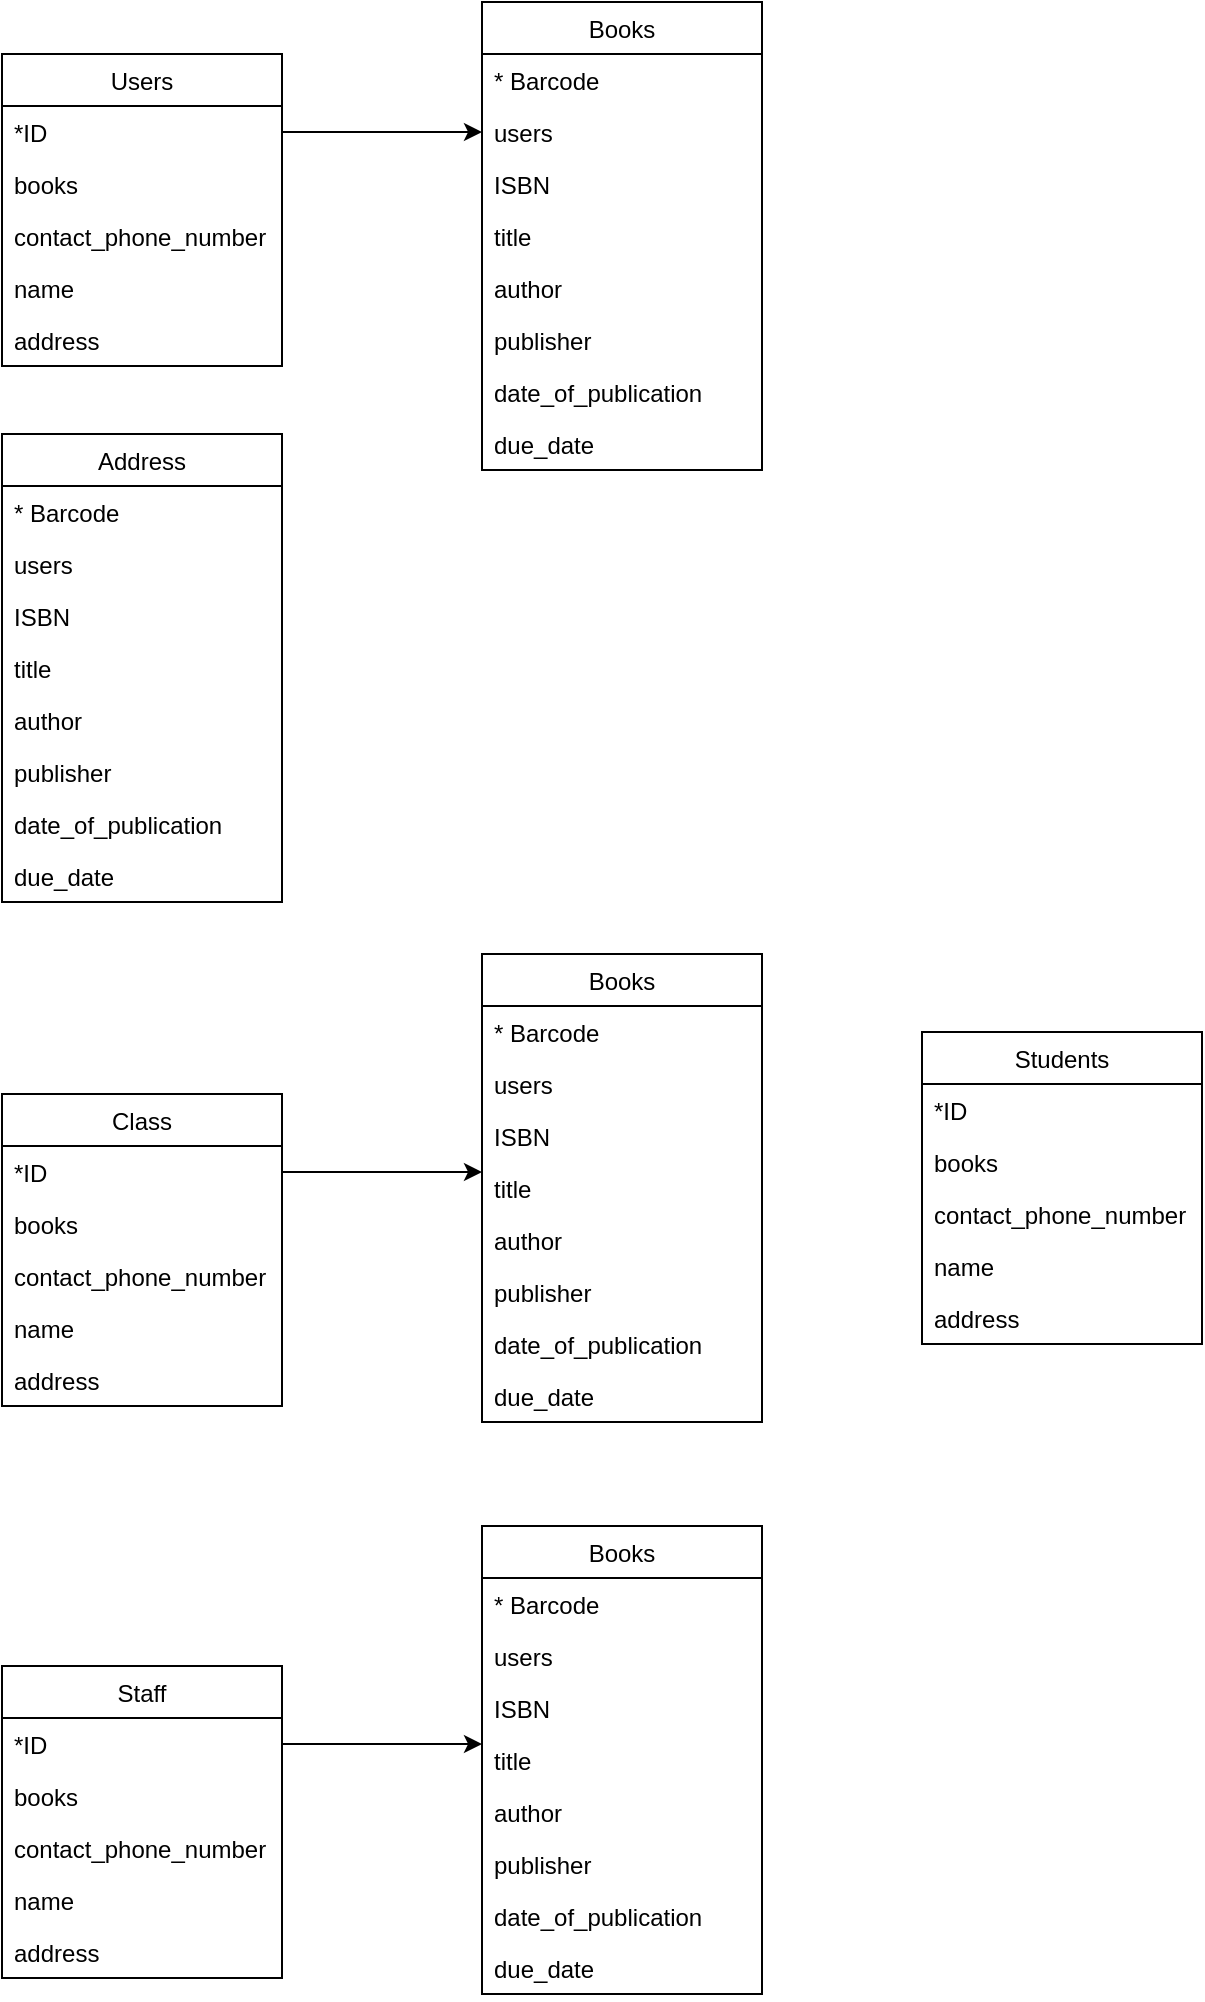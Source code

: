 <mxfile version="14.4.5" type="github">
  <diagram id="R2lEEEUBdFMjLlhIrx00" name="Page-1">
    <mxGraphModel dx="557" dy="672" grid="1" gridSize="10" guides="1" tooltips="1" connect="1" arrows="1" fold="1" page="1" pageScale="1" pageWidth="850" pageHeight="1100" math="0" shadow="0" extFonts="Permanent Marker^https://fonts.googleapis.com/css?family=Permanent+Marker">
      <root>
        <mxCell id="0" />
        <mxCell id="1" parent="0" />
        <mxCell id="ukiMxRc5v9U0ZkOO_Q2w-9" value="Users" style="swimlane;fontStyle=0;childLayout=stackLayout;horizontal=1;startSize=26;fillColor=none;horizontalStack=0;resizeParent=1;resizeParentMax=0;resizeLast=0;collapsible=1;marginBottom=0;" vertex="1" parent="1">
          <mxGeometry x="160" y="130" width="140" height="156" as="geometry" />
        </mxCell>
        <mxCell id="ukiMxRc5v9U0ZkOO_Q2w-12" value="*ID" style="text;strokeColor=none;fillColor=none;align=left;verticalAlign=top;spacingLeft=4;spacingRight=4;overflow=hidden;rotatable=0;points=[[0,0.5],[1,0.5]];portConstraint=eastwest;" vertex="1" parent="ukiMxRc5v9U0ZkOO_Q2w-9">
          <mxGeometry y="26" width="140" height="26" as="geometry" />
        </mxCell>
        <mxCell id="ukiMxRc5v9U0ZkOO_Q2w-3" value="books" style="text;strokeColor=none;fillColor=none;align=left;verticalAlign=top;spacingLeft=4;spacingRight=4;overflow=hidden;rotatable=0;points=[[0,0.5],[1,0.5]];portConstraint=eastwest;" vertex="1" parent="ukiMxRc5v9U0ZkOO_Q2w-9">
          <mxGeometry y="52" width="140" height="26" as="geometry" />
        </mxCell>
        <mxCell id="ukiMxRc5v9U0ZkOO_Q2w-31" value="contact_phone_number" style="text;strokeColor=none;fillColor=none;align=left;verticalAlign=top;spacingLeft=4;spacingRight=4;overflow=hidden;rotatable=0;points=[[0,0.5],[1,0.5]];portConstraint=eastwest;" vertex="1" parent="ukiMxRc5v9U0ZkOO_Q2w-9">
          <mxGeometry y="78" width="140" height="26" as="geometry" />
        </mxCell>
        <mxCell id="ukiMxRc5v9U0ZkOO_Q2w-10" value="name" style="text;strokeColor=none;fillColor=none;align=left;verticalAlign=top;spacingLeft=4;spacingRight=4;overflow=hidden;rotatable=0;points=[[0,0.5],[1,0.5]];portConstraint=eastwest;" vertex="1" parent="ukiMxRc5v9U0ZkOO_Q2w-9">
          <mxGeometry y="104" width="140" height="26" as="geometry" />
        </mxCell>
        <mxCell id="ukiMxRc5v9U0ZkOO_Q2w-11" value="address" style="text;strokeColor=none;fillColor=none;align=left;verticalAlign=top;spacingLeft=4;spacingRight=4;overflow=hidden;rotatable=0;points=[[0,0.5],[1,0.5]];portConstraint=eastwest;" vertex="1" parent="ukiMxRc5v9U0ZkOO_Q2w-9">
          <mxGeometry y="130" width="140" height="26" as="geometry" />
        </mxCell>
        <mxCell id="ukiMxRc5v9U0ZkOO_Q2w-16" value="Books" style="swimlane;fontStyle=0;childLayout=stackLayout;horizontal=1;startSize=26;fillColor=none;horizontalStack=0;resizeParent=1;resizeParentMax=0;resizeLast=0;collapsible=1;marginBottom=0;" vertex="1" parent="1">
          <mxGeometry x="400" y="104" width="140" height="234" as="geometry" />
        </mxCell>
        <mxCell id="ukiMxRc5v9U0ZkOO_Q2w-4" value="* Barcode" style="text;strokeColor=none;fillColor=none;align=left;verticalAlign=top;spacingLeft=4;spacingRight=4;overflow=hidden;rotatable=0;points=[[0,0.5],[1,0.5]];portConstraint=eastwest;" vertex="1" parent="ukiMxRc5v9U0ZkOO_Q2w-16">
          <mxGeometry y="26" width="140" height="26" as="geometry" />
        </mxCell>
        <mxCell id="ukiMxRc5v9U0ZkOO_Q2w-29" value="users" style="text;strokeColor=none;fillColor=none;align=left;verticalAlign=top;spacingLeft=4;spacingRight=4;overflow=hidden;rotatable=0;points=[[0,0.5],[1,0.5]];portConstraint=eastwest;" vertex="1" parent="ukiMxRc5v9U0ZkOO_Q2w-16">
          <mxGeometry y="52" width="140" height="26" as="geometry" />
        </mxCell>
        <mxCell id="ukiMxRc5v9U0ZkOO_Q2w-8" value="ISBN" style="text;strokeColor=none;fillColor=none;align=left;verticalAlign=top;spacingLeft=4;spacingRight=4;overflow=hidden;rotatable=0;points=[[0,0.5],[1,0.5]];portConstraint=eastwest;" vertex="1" parent="ukiMxRc5v9U0ZkOO_Q2w-16">
          <mxGeometry y="78" width="140" height="26" as="geometry" />
        </mxCell>
        <mxCell id="ukiMxRc5v9U0ZkOO_Q2w-32" value="title" style="text;strokeColor=none;fillColor=none;align=left;verticalAlign=top;spacingLeft=4;spacingRight=4;overflow=hidden;rotatable=0;points=[[0,0.5],[1,0.5]];portConstraint=eastwest;" vertex="1" parent="ukiMxRc5v9U0ZkOO_Q2w-16">
          <mxGeometry y="104" width="140" height="26" as="geometry" />
        </mxCell>
        <mxCell id="ukiMxRc5v9U0ZkOO_Q2w-5" value="author" style="text;strokeColor=none;fillColor=none;align=left;verticalAlign=top;spacingLeft=4;spacingRight=4;overflow=hidden;rotatable=0;points=[[0,0.5],[1,0.5]];portConstraint=eastwest;" vertex="1" parent="ukiMxRc5v9U0ZkOO_Q2w-16">
          <mxGeometry y="130" width="140" height="26" as="geometry" />
        </mxCell>
        <mxCell id="ukiMxRc5v9U0ZkOO_Q2w-6" value="publisher" style="text;strokeColor=none;fillColor=none;align=left;verticalAlign=top;spacingLeft=4;spacingRight=4;overflow=hidden;rotatable=0;points=[[0,0.5],[1,0.5]];portConstraint=eastwest;" vertex="1" parent="ukiMxRc5v9U0ZkOO_Q2w-16">
          <mxGeometry y="156" width="140" height="26" as="geometry" />
        </mxCell>
        <mxCell id="ukiMxRc5v9U0ZkOO_Q2w-7" value="date_of_publication" style="text;strokeColor=none;fillColor=none;align=left;verticalAlign=top;spacingLeft=4;spacingRight=4;overflow=hidden;rotatable=0;points=[[0,0.5],[1,0.5]];portConstraint=eastwest;" vertex="1" parent="ukiMxRc5v9U0ZkOO_Q2w-16">
          <mxGeometry y="182" width="140" height="26" as="geometry" />
        </mxCell>
        <mxCell id="ukiMxRc5v9U0ZkOO_Q2w-20" value="due_date" style="text;strokeColor=none;fillColor=none;align=left;verticalAlign=top;spacingLeft=4;spacingRight=4;overflow=hidden;rotatable=0;points=[[0,0.5],[1,0.5]];portConstraint=eastwest;" vertex="1" parent="ukiMxRc5v9U0ZkOO_Q2w-16">
          <mxGeometry y="208" width="140" height="26" as="geometry" />
        </mxCell>
        <mxCell id="ukiMxRc5v9U0ZkOO_Q2w-49" value="" style="endArrow=classic;html=1;exitX=1;exitY=0.5;exitDx=0;exitDy=0;entryX=0;entryY=0.5;entryDx=0;entryDy=0;" edge="1" parent="1" source="ukiMxRc5v9U0ZkOO_Q2w-12" target="ukiMxRc5v9U0ZkOO_Q2w-29">
          <mxGeometry width="50" height="50" relative="1" as="geometry">
            <mxPoint x="720" y="320" as="sourcePoint" />
            <mxPoint x="770" y="270" as="targetPoint" />
          </mxGeometry>
        </mxCell>
        <mxCell id="ukiMxRc5v9U0ZkOO_Q2w-50" value="Address" style="swimlane;fontStyle=0;childLayout=stackLayout;horizontal=1;startSize=26;fillColor=none;horizontalStack=0;resizeParent=1;resizeParentMax=0;resizeLast=0;collapsible=1;marginBottom=0;" vertex="1" parent="1">
          <mxGeometry x="160" y="320" width="140" height="234" as="geometry" />
        </mxCell>
        <mxCell id="ukiMxRc5v9U0ZkOO_Q2w-51" value="* Barcode" style="text;strokeColor=none;fillColor=none;align=left;verticalAlign=top;spacingLeft=4;spacingRight=4;overflow=hidden;rotatable=0;points=[[0,0.5],[1,0.5]];portConstraint=eastwest;" vertex="1" parent="ukiMxRc5v9U0ZkOO_Q2w-50">
          <mxGeometry y="26" width="140" height="26" as="geometry" />
        </mxCell>
        <mxCell id="ukiMxRc5v9U0ZkOO_Q2w-52" value="users" style="text;strokeColor=none;fillColor=none;align=left;verticalAlign=top;spacingLeft=4;spacingRight=4;overflow=hidden;rotatable=0;points=[[0,0.5],[1,0.5]];portConstraint=eastwest;" vertex="1" parent="ukiMxRc5v9U0ZkOO_Q2w-50">
          <mxGeometry y="52" width="140" height="26" as="geometry" />
        </mxCell>
        <mxCell id="ukiMxRc5v9U0ZkOO_Q2w-53" value="ISBN" style="text;strokeColor=none;fillColor=none;align=left;verticalAlign=top;spacingLeft=4;spacingRight=4;overflow=hidden;rotatable=0;points=[[0,0.5],[1,0.5]];portConstraint=eastwest;" vertex="1" parent="ukiMxRc5v9U0ZkOO_Q2w-50">
          <mxGeometry y="78" width="140" height="26" as="geometry" />
        </mxCell>
        <mxCell id="ukiMxRc5v9U0ZkOO_Q2w-54" value="title" style="text;strokeColor=none;fillColor=none;align=left;verticalAlign=top;spacingLeft=4;spacingRight=4;overflow=hidden;rotatable=0;points=[[0,0.5],[1,0.5]];portConstraint=eastwest;" vertex="1" parent="ukiMxRc5v9U0ZkOO_Q2w-50">
          <mxGeometry y="104" width="140" height="26" as="geometry" />
        </mxCell>
        <mxCell id="ukiMxRc5v9U0ZkOO_Q2w-55" value="author" style="text;strokeColor=none;fillColor=none;align=left;verticalAlign=top;spacingLeft=4;spacingRight=4;overflow=hidden;rotatable=0;points=[[0,0.5],[1,0.5]];portConstraint=eastwest;" vertex="1" parent="ukiMxRc5v9U0ZkOO_Q2w-50">
          <mxGeometry y="130" width="140" height="26" as="geometry" />
        </mxCell>
        <mxCell id="ukiMxRc5v9U0ZkOO_Q2w-56" value="publisher" style="text;strokeColor=none;fillColor=none;align=left;verticalAlign=top;spacingLeft=4;spacingRight=4;overflow=hidden;rotatable=0;points=[[0,0.5],[1,0.5]];portConstraint=eastwest;" vertex="1" parent="ukiMxRc5v9U0ZkOO_Q2w-50">
          <mxGeometry y="156" width="140" height="26" as="geometry" />
        </mxCell>
        <mxCell id="ukiMxRc5v9U0ZkOO_Q2w-57" value="date_of_publication" style="text;strokeColor=none;fillColor=none;align=left;verticalAlign=top;spacingLeft=4;spacingRight=4;overflow=hidden;rotatable=0;points=[[0,0.5],[1,0.5]];portConstraint=eastwest;" vertex="1" parent="ukiMxRc5v9U0ZkOO_Q2w-50">
          <mxGeometry y="182" width="140" height="26" as="geometry" />
        </mxCell>
        <mxCell id="ukiMxRc5v9U0ZkOO_Q2w-58" value="due_date" style="text;strokeColor=none;fillColor=none;align=left;verticalAlign=top;spacingLeft=4;spacingRight=4;overflow=hidden;rotatable=0;points=[[0,0.5],[1,0.5]];portConstraint=eastwest;" vertex="1" parent="ukiMxRc5v9U0ZkOO_Q2w-50">
          <mxGeometry y="208" width="140" height="26" as="geometry" />
        </mxCell>
        <mxCell id="ukiMxRc5v9U0ZkOO_Q2w-59" value="Class" style="swimlane;fontStyle=0;childLayout=stackLayout;horizontal=1;startSize=26;fillColor=none;horizontalStack=0;resizeParent=1;resizeParentMax=0;resizeLast=0;collapsible=1;marginBottom=0;" vertex="1" parent="1">
          <mxGeometry x="160" y="650" width="140" height="156" as="geometry" />
        </mxCell>
        <mxCell id="ukiMxRc5v9U0ZkOO_Q2w-60" value="*ID" style="text;strokeColor=none;fillColor=none;align=left;verticalAlign=top;spacingLeft=4;spacingRight=4;overflow=hidden;rotatable=0;points=[[0,0.5],[1,0.5]];portConstraint=eastwest;" vertex="1" parent="ukiMxRc5v9U0ZkOO_Q2w-59">
          <mxGeometry y="26" width="140" height="26" as="geometry" />
        </mxCell>
        <mxCell id="ukiMxRc5v9U0ZkOO_Q2w-61" value="books" style="text;strokeColor=none;fillColor=none;align=left;verticalAlign=top;spacingLeft=4;spacingRight=4;overflow=hidden;rotatable=0;points=[[0,0.5],[1,0.5]];portConstraint=eastwest;" vertex="1" parent="ukiMxRc5v9U0ZkOO_Q2w-59">
          <mxGeometry y="52" width="140" height="26" as="geometry" />
        </mxCell>
        <mxCell id="ukiMxRc5v9U0ZkOO_Q2w-62" value="contact_phone_number" style="text;strokeColor=none;fillColor=none;align=left;verticalAlign=top;spacingLeft=4;spacingRight=4;overflow=hidden;rotatable=0;points=[[0,0.5],[1,0.5]];portConstraint=eastwest;" vertex="1" parent="ukiMxRc5v9U0ZkOO_Q2w-59">
          <mxGeometry y="78" width="140" height="26" as="geometry" />
        </mxCell>
        <mxCell id="ukiMxRc5v9U0ZkOO_Q2w-63" value="name" style="text;strokeColor=none;fillColor=none;align=left;verticalAlign=top;spacingLeft=4;spacingRight=4;overflow=hidden;rotatable=0;points=[[0,0.5],[1,0.5]];portConstraint=eastwest;" vertex="1" parent="ukiMxRc5v9U0ZkOO_Q2w-59">
          <mxGeometry y="104" width="140" height="26" as="geometry" />
        </mxCell>
        <mxCell id="ukiMxRc5v9U0ZkOO_Q2w-64" value="address" style="text;strokeColor=none;fillColor=none;align=left;verticalAlign=top;spacingLeft=4;spacingRight=4;overflow=hidden;rotatable=0;points=[[0,0.5],[1,0.5]];portConstraint=eastwest;" vertex="1" parent="ukiMxRc5v9U0ZkOO_Q2w-59">
          <mxGeometry y="130" width="140" height="26" as="geometry" />
        </mxCell>
        <mxCell id="ukiMxRc5v9U0ZkOO_Q2w-65" value="" style="endArrow=classic;html=1;exitX=1;exitY=0.5;exitDx=0;exitDy=0;entryX=0;entryY=0.5;entryDx=0;entryDy=0;" edge="1" parent="1" source="ukiMxRc5v9U0ZkOO_Q2w-60">
          <mxGeometry width="50" height="50" relative="1" as="geometry">
            <mxPoint x="720" y="840" as="sourcePoint" />
            <mxPoint x="400" y="689" as="targetPoint" />
          </mxGeometry>
        </mxCell>
        <mxCell id="ukiMxRc5v9U0ZkOO_Q2w-66" value="Books" style="swimlane;fontStyle=0;childLayout=stackLayout;horizontal=1;startSize=26;fillColor=none;horizontalStack=0;resizeParent=1;resizeParentMax=0;resizeLast=0;collapsible=1;marginBottom=0;" vertex="1" parent="1">
          <mxGeometry x="400" y="580" width="140" height="234" as="geometry" />
        </mxCell>
        <mxCell id="ukiMxRc5v9U0ZkOO_Q2w-67" value="* Barcode" style="text;strokeColor=none;fillColor=none;align=left;verticalAlign=top;spacingLeft=4;spacingRight=4;overflow=hidden;rotatable=0;points=[[0,0.5],[1,0.5]];portConstraint=eastwest;" vertex="1" parent="ukiMxRc5v9U0ZkOO_Q2w-66">
          <mxGeometry y="26" width="140" height="26" as="geometry" />
        </mxCell>
        <mxCell id="ukiMxRc5v9U0ZkOO_Q2w-68" value="users" style="text;strokeColor=none;fillColor=none;align=left;verticalAlign=top;spacingLeft=4;spacingRight=4;overflow=hidden;rotatable=0;points=[[0,0.5],[1,0.5]];portConstraint=eastwest;" vertex="1" parent="ukiMxRc5v9U0ZkOO_Q2w-66">
          <mxGeometry y="52" width="140" height="26" as="geometry" />
        </mxCell>
        <mxCell id="ukiMxRc5v9U0ZkOO_Q2w-69" value="ISBN" style="text;strokeColor=none;fillColor=none;align=left;verticalAlign=top;spacingLeft=4;spacingRight=4;overflow=hidden;rotatable=0;points=[[0,0.5],[1,0.5]];portConstraint=eastwest;" vertex="1" parent="ukiMxRc5v9U0ZkOO_Q2w-66">
          <mxGeometry y="78" width="140" height="26" as="geometry" />
        </mxCell>
        <mxCell id="ukiMxRc5v9U0ZkOO_Q2w-70" value="title" style="text;strokeColor=none;fillColor=none;align=left;verticalAlign=top;spacingLeft=4;spacingRight=4;overflow=hidden;rotatable=0;points=[[0,0.5],[1,0.5]];portConstraint=eastwest;" vertex="1" parent="ukiMxRc5v9U0ZkOO_Q2w-66">
          <mxGeometry y="104" width="140" height="26" as="geometry" />
        </mxCell>
        <mxCell id="ukiMxRc5v9U0ZkOO_Q2w-71" value="author" style="text;strokeColor=none;fillColor=none;align=left;verticalAlign=top;spacingLeft=4;spacingRight=4;overflow=hidden;rotatable=0;points=[[0,0.5],[1,0.5]];portConstraint=eastwest;" vertex="1" parent="ukiMxRc5v9U0ZkOO_Q2w-66">
          <mxGeometry y="130" width="140" height="26" as="geometry" />
        </mxCell>
        <mxCell id="ukiMxRc5v9U0ZkOO_Q2w-72" value="publisher" style="text;strokeColor=none;fillColor=none;align=left;verticalAlign=top;spacingLeft=4;spacingRight=4;overflow=hidden;rotatable=0;points=[[0,0.5],[1,0.5]];portConstraint=eastwest;" vertex="1" parent="ukiMxRc5v9U0ZkOO_Q2w-66">
          <mxGeometry y="156" width="140" height="26" as="geometry" />
        </mxCell>
        <mxCell id="ukiMxRc5v9U0ZkOO_Q2w-73" value="date_of_publication" style="text;strokeColor=none;fillColor=none;align=left;verticalAlign=top;spacingLeft=4;spacingRight=4;overflow=hidden;rotatable=0;points=[[0,0.5],[1,0.5]];portConstraint=eastwest;" vertex="1" parent="ukiMxRc5v9U0ZkOO_Q2w-66">
          <mxGeometry y="182" width="140" height="26" as="geometry" />
        </mxCell>
        <mxCell id="ukiMxRc5v9U0ZkOO_Q2w-74" value="due_date" style="text;strokeColor=none;fillColor=none;align=left;verticalAlign=top;spacingLeft=4;spacingRight=4;overflow=hidden;rotatable=0;points=[[0,0.5],[1,0.5]];portConstraint=eastwest;" vertex="1" parent="ukiMxRc5v9U0ZkOO_Q2w-66">
          <mxGeometry y="208" width="140" height="26" as="geometry" />
        </mxCell>
        <mxCell id="ukiMxRc5v9U0ZkOO_Q2w-75" value="Students" style="swimlane;fontStyle=0;childLayout=stackLayout;horizontal=1;startSize=26;fillColor=none;horizontalStack=0;resizeParent=1;resizeParentMax=0;resizeLast=0;collapsible=1;marginBottom=0;" vertex="1" parent="1">
          <mxGeometry x="620" y="619" width="140" height="156" as="geometry" />
        </mxCell>
        <mxCell id="ukiMxRc5v9U0ZkOO_Q2w-76" value="*ID" style="text;strokeColor=none;fillColor=none;align=left;verticalAlign=top;spacingLeft=4;spacingRight=4;overflow=hidden;rotatable=0;points=[[0,0.5],[1,0.5]];portConstraint=eastwest;" vertex="1" parent="ukiMxRc5v9U0ZkOO_Q2w-75">
          <mxGeometry y="26" width="140" height="26" as="geometry" />
        </mxCell>
        <mxCell id="ukiMxRc5v9U0ZkOO_Q2w-77" value="books" style="text;strokeColor=none;fillColor=none;align=left;verticalAlign=top;spacingLeft=4;spacingRight=4;overflow=hidden;rotatable=0;points=[[0,0.5],[1,0.5]];portConstraint=eastwest;" vertex="1" parent="ukiMxRc5v9U0ZkOO_Q2w-75">
          <mxGeometry y="52" width="140" height="26" as="geometry" />
        </mxCell>
        <mxCell id="ukiMxRc5v9U0ZkOO_Q2w-78" value="contact_phone_number" style="text;strokeColor=none;fillColor=none;align=left;verticalAlign=top;spacingLeft=4;spacingRight=4;overflow=hidden;rotatable=0;points=[[0,0.5],[1,0.5]];portConstraint=eastwest;" vertex="1" parent="ukiMxRc5v9U0ZkOO_Q2w-75">
          <mxGeometry y="78" width="140" height="26" as="geometry" />
        </mxCell>
        <mxCell id="ukiMxRc5v9U0ZkOO_Q2w-79" value="name" style="text;strokeColor=none;fillColor=none;align=left;verticalAlign=top;spacingLeft=4;spacingRight=4;overflow=hidden;rotatable=0;points=[[0,0.5],[1,0.5]];portConstraint=eastwest;" vertex="1" parent="ukiMxRc5v9U0ZkOO_Q2w-75">
          <mxGeometry y="104" width="140" height="26" as="geometry" />
        </mxCell>
        <mxCell id="ukiMxRc5v9U0ZkOO_Q2w-80" value="address" style="text;strokeColor=none;fillColor=none;align=left;verticalAlign=top;spacingLeft=4;spacingRight=4;overflow=hidden;rotatable=0;points=[[0,0.5],[1,0.5]];portConstraint=eastwest;" vertex="1" parent="ukiMxRc5v9U0ZkOO_Q2w-75">
          <mxGeometry y="130" width="140" height="26" as="geometry" />
        </mxCell>
        <mxCell id="ukiMxRc5v9U0ZkOO_Q2w-81" value="Staff" style="swimlane;fontStyle=0;childLayout=stackLayout;horizontal=1;startSize=26;fillColor=none;horizontalStack=0;resizeParent=1;resizeParentMax=0;resizeLast=0;collapsible=1;marginBottom=0;" vertex="1" parent="1">
          <mxGeometry x="160" y="936" width="140" height="156" as="geometry" />
        </mxCell>
        <mxCell id="ukiMxRc5v9U0ZkOO_Q2w-82" value="*ID" style="text;strokeColor=none;fillColor=none;align=left;verticalAlign=top;spacingLeft=4;spacingRight=4;overflow=hidden;rotatable=0;points=[[0,0.5],[1,0.5]];portConstraint=eastwest;" vertex="1" parent="ukiMxRc5v9U0ZkOO_Q2w-81">
          <mxGeometry y="26" width="140" height="26" as="geometry" />
        </mxCell>
        <mxCell id="ukiMxRc5v9U0ZkOO_Q2w-83" value="books" style="text;strokeColor=none;fillColor=none;align=left;verticalAlign=top;spacingLeft=4;spacingRight=4;overflow=hidden;rotatable=0;points=[[0,0.5],[1,0.5]];portConstraint=eastwest;" vertex="1" parent="ukiMxRc5v9U0ZkOO_Q2w-81">
          <mxGeometry y="52" width="140" height="26" as="geometry" />
        </mxCell>
        <mxCell id="ukiMxRc5v9U0ZkOO_Q2w-84" value="contact_phone_number" style="text;strokeColor=none;fillColor=none;align=left;verticalAlign=top;spacingLeft=4;spacingRight=4;overflow=hidden;rotatable=0;points=[[0,0.5],[1,0.5]];portConstraint=eastwest;" vertex="1" parent="ukiMxRc5v9U0ZkOO_Q2w-81">
          <mxGeometry y="78" width="140" height="26" as="geometry" />
        </mxCell>
        <mxCell id="ukiMxRc5v9U0ZkOO_Q2w-85" value="name" style="text;strokeColor=none;fillColor=none;align=left;verticalAlign=top;spacingLeft=4;spacingRight=4;overflow=hidden;rotatable=0;points=[[0,0.5],[1,0.5]];portConstraint=eastwest;" vertex="1" parent="ukiMxRc5v9U0ZkOO_Q2w-81">
          <mxGeometry y="104" width="140" height="26" as="geometry" />
        </mxCell>
        <mxCell id="ukiMxRc5v9U0ZkOO_Q2w-86" value="address" style="text;strokeColor=none;fillColor=none;align=left;verticalAlign=top;spacingLeft=4;spacingRight=4;overflow=hidden;rotatable=0;points=[[0,0.5],[1,0.5]];portConstraint=eastwest;" vertex="1" parent="ukiMxRc5v9U0ZkOO_Q2w-81">
          <mxGeometry y="130" width="140" height="26" as="geometry" />
        </mxCell>
        <mxCell id="ukiMxRc5v9U0ZkOO_Q2w-87" value="" style="endArrow=classic;html=1;exitX=1;exitY=0.5;exitDx=0;exitDy=0;entryX=0;entryY=0.5;entryDx=0;entryDy=0;" edge="1" parent="1" source="ukiMxRc5v9U0ZkOO_Q2w-82">
          <mxGeometry width="50" height="50" relative="1" as="geometry">
            <mxPoint x="720" y="1126" as="sourcePoint" />
            <mxPoint x="400" y="975" as="targetPoint" />
          </mxGeometry>
        </mxCell>
        <mxCell id="ukiMxRc5v9U0ZkOO_Q2w-88" value="Books" style="swimlane;fontStyle=0;childLayout=stackLayout;horizontal=1;startSize=26;fillColor=none;horizontalStack=0;resizeParent=1;resizeParentMax=0;resizeLast=0;collapsible=1;marginBottom=0;" vertex="1" parent="1">
          <mxGeometry x="400" y="866" width="140" height="234" as="geometry" />
        </mxCell>
        <mxCell id="ukiMxRc5v9U0ZkOO_Q2w-89" value="* Barcode" style="text;strokeColor=none;fillColor=none;align=left;verticalAlign=top;spacingLeft=4;spacingRight=4;overflow=hidden;rotatable=0;points=[[0,0.5],[1,0.5]];portConstraint=eastwest;" vertex="1" parent="ukiMxRc5v9U0ZkOO_Q2w-88">
          <mxGeometry y="26" width="140" height="26" as="geometry" />
        </mxCell>
        <mxCell id="ukiMxRc5v9U0ZkOO_Q2w-90" value="users" style="text;strokeColor=none;fillColor=none;align=left;verticalAlign=top;spacingLeft=4;spacingRight=4;overflow=hidden;rotatable=0;points=[[0,0.5],[1,0.5]];portConstraint=eastwest;" vertex="1" parent="ukiMxRc5v9U0ZkOO_Q2w-88">
          <mxGeometry y="52" width="140" height="26" as="geometry" />
        </mxCell>
        <mxCell id="ukiMxRc5v9U0ZkOO_Q2w-91" value="ISBN" style="text;strokeColor=none;fillColor=none;align=left;verticalAlign=top;spacingLeft=4;spacingRight=4;overflow=hidden;rotatable=0;points=[[0,0.5],[1,0.5]];portConstraint=eastwest;" vertex="1" parent="ukiMxRc5v9U0ZkOO_Q2w-88">
          <mxGeometry y="78" width="140" height="26" as="geometry" />
        </mxCell>
        <mxCell id="ukiMxRc5v9U0ZkOO_Q2w-92" value="title" style="text;strokeColor=none;fillColor=none;align=left;verticalAlign=top;spacingLeft=4;spacingRight=4;overflow=hidden;rotatable=0;points=[[0,0.5],[1,0.5]];portConstraint=eastwest;" vertex="1" parent="ukiMxRc5v9U0ZkOO_Q2w-88">
          <mxGeometry y="104" width="140" height="26" as="geometry" />
        </mxCell>
        <mxCell id="ukiMxRc5v9U0ZkOO_Q2w-93" value="author" style="text;strokeColor=none;fillColor=none;align=left;verticalAlign=top;spacingLeft=4;spacingRight=4;overflow=hidden;rotatable=0;points=[[0,0.5],[1,0.5]];portConstraint=eastwest;" vertex="1" parent="ukiMxRc5v9U0ZkOO_Q2w-88">
          <mxGeometry y="130" width="140" height="26" as="geometry" />
        </mxCell>
        <mxCell id="ukiMxRc5v9U0ZkOO_Q2w-94" value="publisher" style="text;strokeColor=none;fillColor=none;align=left;verticalAlign=top;spacingLeft=4;spacingRight=4;overflow=hidden;rotatable=0;points=[[0,0.5],[1,0.5]];portConstraint=eastwest;" vertex="1" parent="ukiMxRc5v9U0ZkOO_Q2w-88">
          <mxGeometry y="156" width="140" height="26" as="geometry" />
        </mxCell>
        <mxCell id="ukiMxRc5v9U0ZkOO_Q2w-95" value="date_of_publication" style="text;strokeColor=none;fillColor=none;align=left;verticalAlign=top;spacingLeft=4;spacingRight=4;overflow=hidden;rotatable=0;points=[[0,0.5],[1,0.5]];portConstraint=eastwest;" vertex="1" parent="ukiMxRc5v9U0ZkOO_Q2w-88">
          <mxGeometry y="182" width="140" height="26" as="geometry" />
        </mxCell>
        <mxCell id="ukiMxRc5v9U0ZkOO_Q2w-96" value="due_date" style="text;strokeColor=none;fillColor=none;align=left;verticalAlign=top;spacingLeft=4;spacingRight=4;overflow=hidden;rotatable=0;points=[[0,0.5],[1,0.5]];portConstraint=eastwest;" vertex="1" parent="ukiMxRc5v9U0ZkOO_Q2w-88">
          <mxGeometry y="208" width="140" height="26" as="geometry" />
        </mxCell>
      </root>
    </mxGraphModel>
  </diagram>
</mxfile>
